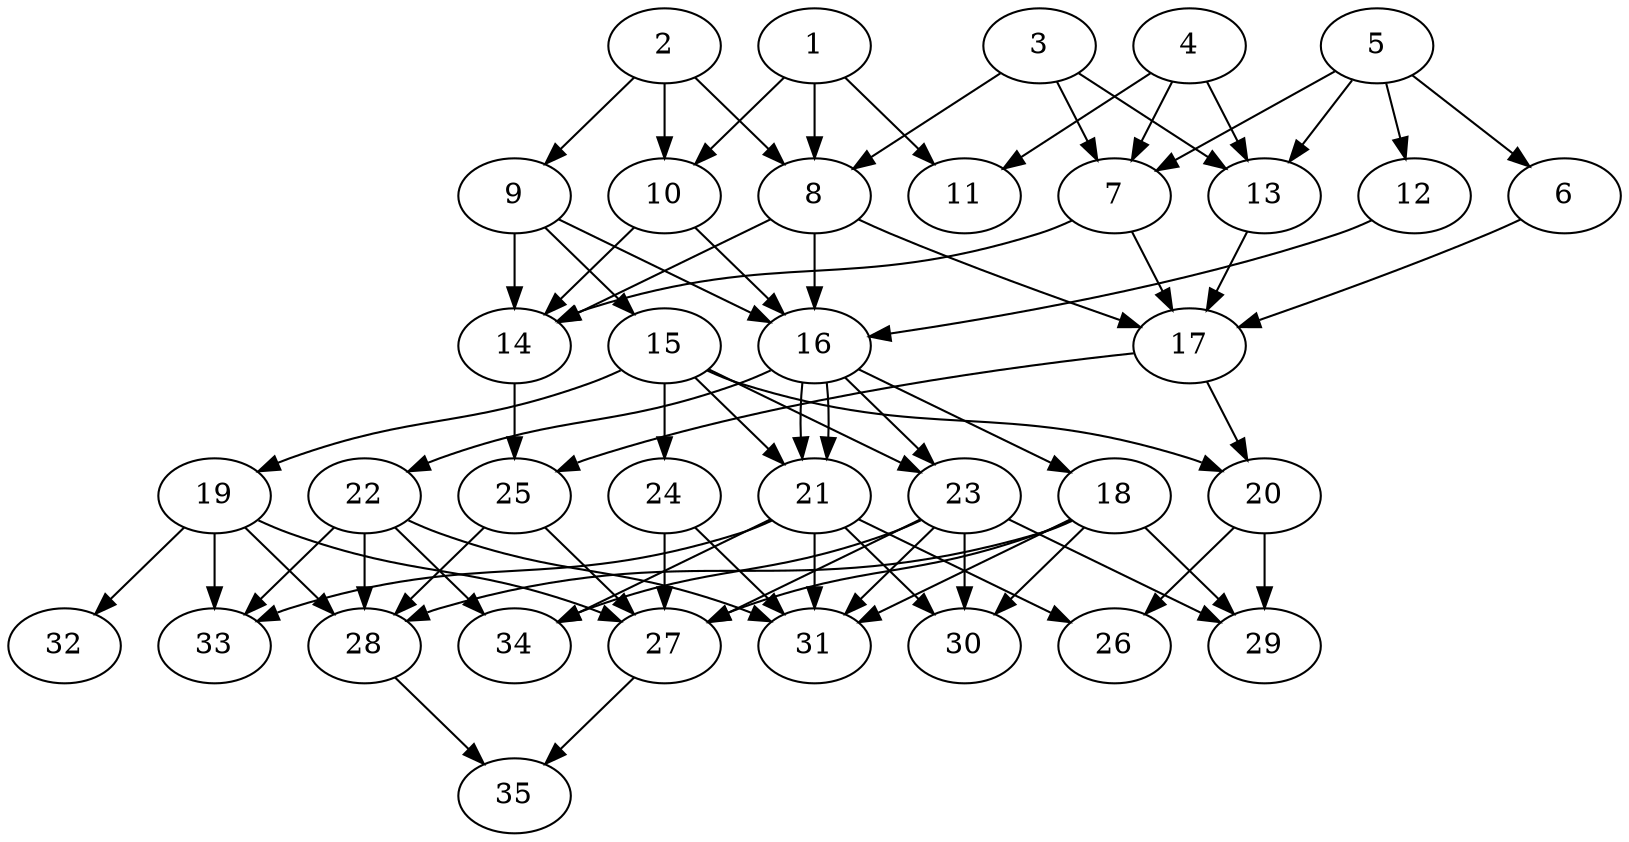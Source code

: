 // DAG (tier=2-normal, mode=compute, n=35, ccr=0.382, fat=0.552, density=0.573, regular=0.542, jump=0.185, mindata=524288, maxdata=8388608)
// DAG automatically generated by daggen at Sun Aug 24 16:33:33 2025
// /home/ermia/Project/Environments/daggen/bin/daggen --dot --ccr 0.382 --fat 0.552 --regular 0.542 --density 0.573 --jump 0.185 --mindata 524288 --maxdata 8388608 -n 35 
digraph G {
  1 [size="64117021256198016", alpha="0.03", expect_size="32058510628099008"]
  1 -> 8 [size ="48117265203200"]
  1 -> 10 [size ="48117265203200"]
  1 -> 11 [size ="48117265203200"]
  2 [size="1541096220735850", alpha="0.09", expect_size="770548110367925"]
  2 -> 8 [size ="62336383582208"]
  2 -> 9 [size ="62336383582208"]
  2 -> 10 [size ="62336383582208"]
  3 [size="26052270219067392000", alpha="0.01", expect_size="13026135109533696000"]
  3 -> 7 [size ="70305133363200"]
  3 -> 8 [size ="70305133363200"]
  3 -> 13 [size ="70305133363200"]
  4 [size="531728173084487104", alpha="0.04", expect_size="265864086542243552"]
  4 -> 7 [size ="195696997171200"]
  4 -> 11 [size ="195696997171200"]
  4 -> 13 [size ="195696997171200"]
  5 [size="12595431447122896", alpha="0.08", expect_size="6297715723561448"]
  5 -> 6 [size ="221020434726912"]
  5 -> 7 [size ="221020434726912"]
  5 -> 12 [size ="221020434726912"]
  5 -> 13 [size ="221020434726912"]
  6 [size="255902741430272000000", alpha="0.07", expect_size="127951370715136000000"]
  6 -> 17 [size ="322458091520000"]
  7 [size="76743952039936000000", alpha="0.10", expect_size="38371976019968000000"]
  7 -> 14 [size ="144472801280000"]
  7 -> 17 [size ="144472801280000"]
  8 [size="908441821039641", alpha="0.12", expect_size="454220910519820"]
  8 -> 14 [size ="93467917156352"]
  8 -> 16 [size ="93467917156352"]
  8 -> 17 [size ="93467917156352"]
  9 [size="320849064234908352", alpha="0.15", expect_size="160424532117454176"]
  9 -> 14 [size ="131214816051200"]
  9 -> 15 [size ="131214816051200"]
  9 -> 16 [size ="131214816051200"]
  10 [size="29895480934585172", alpha="0.09", expect_size="14947740467292586"]
  10 -> 14 [size ="23311010496512"]
  10 -> 16 [size ="23311010496512"]
  11 [size="9022576997123656", alpha="0.09", expect_size="4511288498561828"]
  12 [size="1347617903007195", alpha="0.15", expect_size="673808951503597"]
  12 -> 16 [size ="26162021531648"]
  13 [size="180305436580157325312", alpha="0.08", expect_size="90152718290078662656"]
  13 -> 17 [size ="255326486003712"]
  14 [size="1099771300119464", alpha="0.13", expect_size="549885650059732"]
  14 -> 25 [size ="24903503839232"]
  15 [size="26404811804495577088", alpha="0.14", expect_size="13202405902247788544"]
  15 -> 19 [size ="70937961562112"]
  15 -> 20 [size ="70937961562112"]
  15 -> 21 [size ="70937961562112"]
  15 -> 23 [size ="70937961562112"]
  15 -> 24 [size ="70937961562112"]
  16 [size="887839355200071424", alpha="0.09", expect_size="443919677600035712"]
  16 -> 18 [size ="539424077119488"]
  16 -> 21 [size ="539424077119488"]
  16 -> 21 [size ="539424077119488"]
  16 -> 22 [size ="539424077119488"]
  16 -> 23 [size ="539424077119488"]
  17 [size="45478704902658856", alpha="0.10", expect_size="22739352451329428"]
  17 -> 20 [size ="85363313868800"]
  17 -> 25 [size ="85363313868800"]
  18 [size="4289106109628020", alpha="0.07", expect_size="2144553054814010"]
  18 -> 27 [size ="151733217001472"]
  18 -> 28 [size ="151733217001472"]
  18 -> 29 [size ="151733217001472"]
  18 -> 30 [size ="151733217001472"]
  18 -> 31 [size ="151733217001472"]
  19 [size="303944837614600832", alpha="0.15", expect_size="151972418807300416"]
  19 -> 27 [size ="205126841139200"]
  19 -> 28 [size ="205126841139200"]
  19 -> 32 [size ="205126841139200"]
  19 -> 33 [size ="205126841139200"]
  20 [size="12460318326108717056", alpha="0.18", expect_size="6230159163054358528"]
  20 -> 26 [size ="42997454471168"]
  20 -> 29 [size ="42997454471168"]
  21 [size="194923667770794", alpha="0.04", expect_size="97461833885397"]
  21 -> 26 [size ="4204907200512"]
  21 -> 30 [size ="4204907200512"]
  21 -> 31 [size ="4204907200512"]
  21 -> 33 [size ="4204907200512"]
  21 -> 34 [size ="4204907200512"]
  22 [size="793613227555770", alpha="0.13", expect_size="396806613777885"]
  22 -> 28 [size ="78086204817408"]
  22 -> 31 [size ="78086204817408"]
  22 -> 33 [size ="78086204817408"]
  22 -> 34 [size ="78086204817408"]
  23 [size="1568948295711724544", alpha="0.19", expect_size="784474147855862272"]
  23 -> 27 [size ="547662017331200"]
  23 -> 29 [size ="547662017331200"]
  23 -> 30 [size ="547662017331200"]
  23 -> 31 [size ="547662017331200"]
  23 -> 34 [size ="547662017331200"]
  24 [size="73949224657670373376", alpha="0.16", expect_size="36974612328835186688"]
  24 -> 27 [size ="140943722283008"]
  24 -> 31 [size ="140943722283008"]
  25 [size="11108388461115182", alpha="0.04", expect_size="5554194230557591"]
  25 -> 27 [size ="285706727456768"]
  25 -> 28 [size ="285706727456768"]
  26 [size="508713331782632704", alpha="0.10", expect_size="254356665891316352"]
  27 [size="409185959454398272", alpha="0.19", expect_size="204592979727199136"]
  27 -> 35 [size ="310913219428352"]
  28 [size="949168676189870720", alpha="0.18", expect_size="474584338094935360"]
  28 -> 35 [size ="422631526367232"]
  29 [size="72116458796983968", alpha="0.15", expect_size="36058229398491984"]
  30 [size="4624475987579502592", alpha="0.03", expect_size="2312237993789751296"]
  31 [size="916306484342954112", alpha="0.06", expect_size="458153242171477056"]
  32 [size="2786955861693850", alpha="0.01", expect_size="1393477930846925"]
  33 [size="165857107550790", alpha="0.19", expect_size="82928553775395"]
  34 [size="708998924147581440", alpha="0.09", expect_size="354499462073790720"]
  35 [size="965445970707708", alpha="0.20", expect_size="482722985353854"]
}